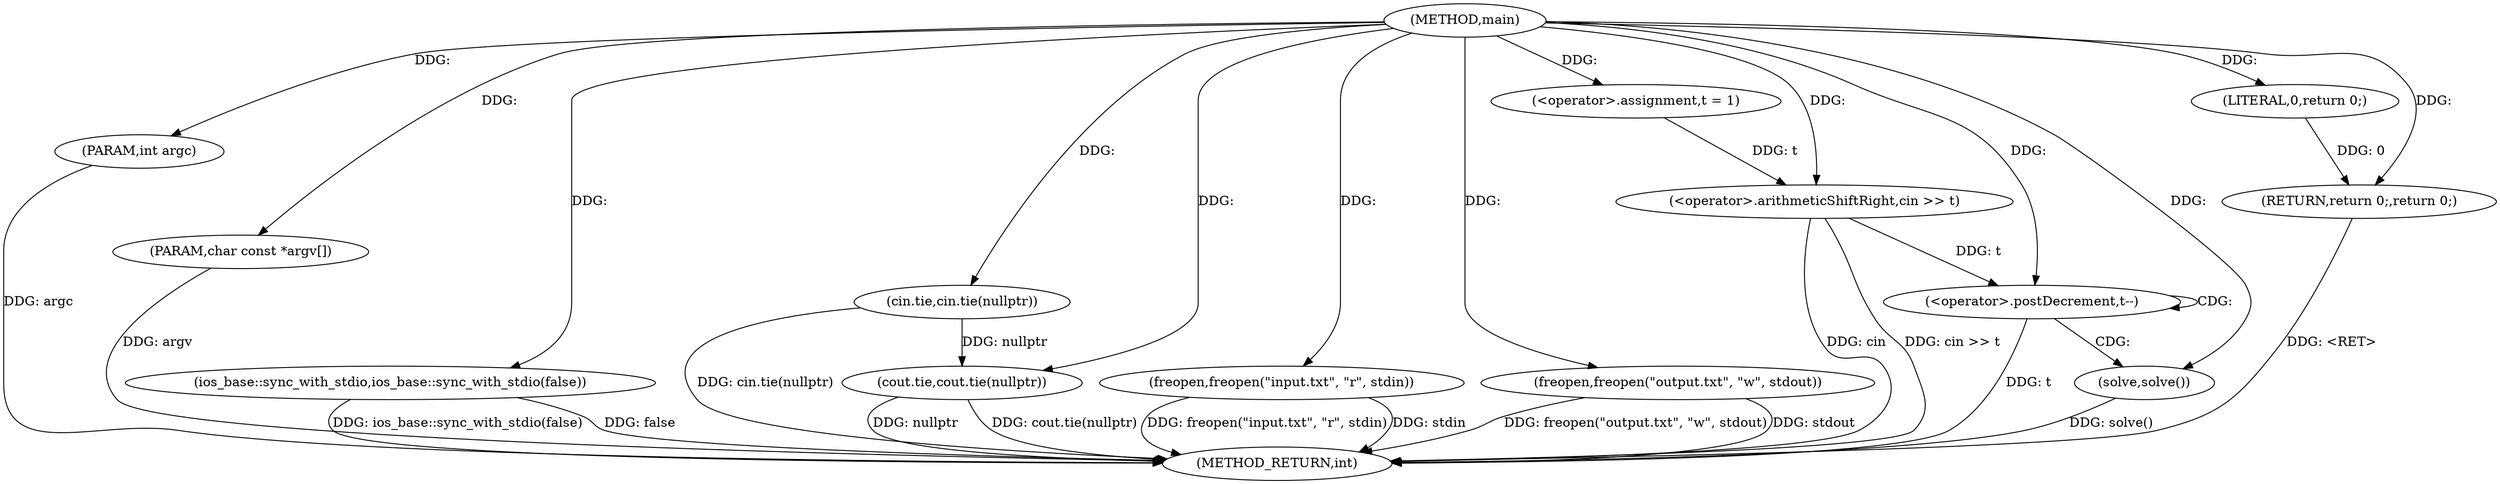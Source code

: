 digraph "main" {  
"1000657" [label = "(METHOD,main)" ]
"1000688" [label = "(METHOD_RETURN,int)" ]
"1000658" [label = "(PARAM,int argc)" ]
"1000659" [label = "(PARAM,char const *argv[])" ]
"1000661" [label = "(ios_base::sync_with_stdio,ios_base::sync_with_stdio(false))" ]
"1000663" [label = "(cin.tie,cin.tie(nullptr))" ]
"1000665" [label = "(cout.tie,cout.tie(nullptr))" ]
"1000667" [label = "(freopen,freopen(\"input.txt\", \"r\", stdin))" ]
"1000671" [label = "(freopen,freopen(\"output.txt\", \"w\", stdout))" ]
"1000676" [label = "(<operator>.assignment,t = 1)" ]
"1000679" [label = "(<operator>.arithmeticShiftRight,cin >> t)" ]
"1000686" [label = "(RETURN,return 0;,return 0;)" ]
"1000683" [label = "(<operator>.postDecrement,t--)" ]
"1000685" [label = "(solve,solve())" ]
"1000687" [label = "(LITERAL,0,return 0;)" ]
  "1000658" -> "1000688"  [ label = "DDG: argc"] 
  "1000659" -> "1000688"  [ label = "DDG: argv"] 
  "1000661" -> "1000688"  [ label = "DDG: ios_base::sync_with_stdio(false)"] 
  "1000663" -> "1000688"  [ label = "DDG: cin.tie(nullptr)"] 
  "1000665" -> "1000688"  [ label = "DDG: nullptr"] 
  "1000665" -> "1000688"  [ label = "DDG: cout.tie(nullptr)"] 
  "1000667" -> "1000688"  [ label = "DDG: freopen(\"input.txt\", \"r\", stdin)"] 
  "1000671" -> "1000688"  [ label = "DDG: freopen(\"output.txt\", \"w\", stdout)"] 
  "1000679" -> "1000688"  [ label = "DDG: cin >> t"] 
  "1000683" -> "1000688"  [ label = "DDG: t"] 
  "1000685" -> "1000688"  [ label = "DDG: solve()"] 
  "1000686" -> "1000688"  [ label = "DDG: <RET>"] 
  "1000667" -> "1000688"  [ label = "DDG: stdin"] 
  "1000679" -> "1000688"  [ label = "DDG: cin"] 
  "1000661" -> "1000688"  [ label = "DDG: false"] 
  "1000671" -> "1000688"  [ label = "DDG: stdout"] 
  "1000657" -> "1000658"  [ label = "DDG: "] 
  "1000657" -> "1000659"  [ label = "DDG: "] 
  "1000657" -> "1000676"  [ label = "DDG: "] 
  "1000687" -> "1000686"  [ label = "DDG: 0"] 
  "1000657" -> "1000686"  [ label = "DDG: "] 
  "1000657" -> "1000661"  [ label = "DDG: "] 
  "1000657" -> "1000663"  [ label = "DDG: "] 
  "1000663" -> "1000665"  [ label = "DDG: nullptr"] 
  "1000657" -> "1000665"  [ label = "DDG: "] 
  "1000657" -> "1000667"  [ label = "DDG: "] 
  "1000657" -> "1000671"  [ label = "DDG: "] 
  "1000657" -> "1000679"  [ label = "DDG: "] 
  "1000676" -> "1000679"  [ label = "DDG: t"] 
  "1000657" -> "1000685"  [ label = "DDG: "] 
  "1000657" -> "1000687"  [ label = "DDG: "] 
  "1000679" -> "1000683"  [ label = "DDG: t"] 
  "1000657" -> "1000683"  [ label = "DDG: "] 
  "1000683" -> "1000685"  [ label = "CDG: "] 
  "1000683" -> "1000683"  [ label = "CDG: "] 
}
